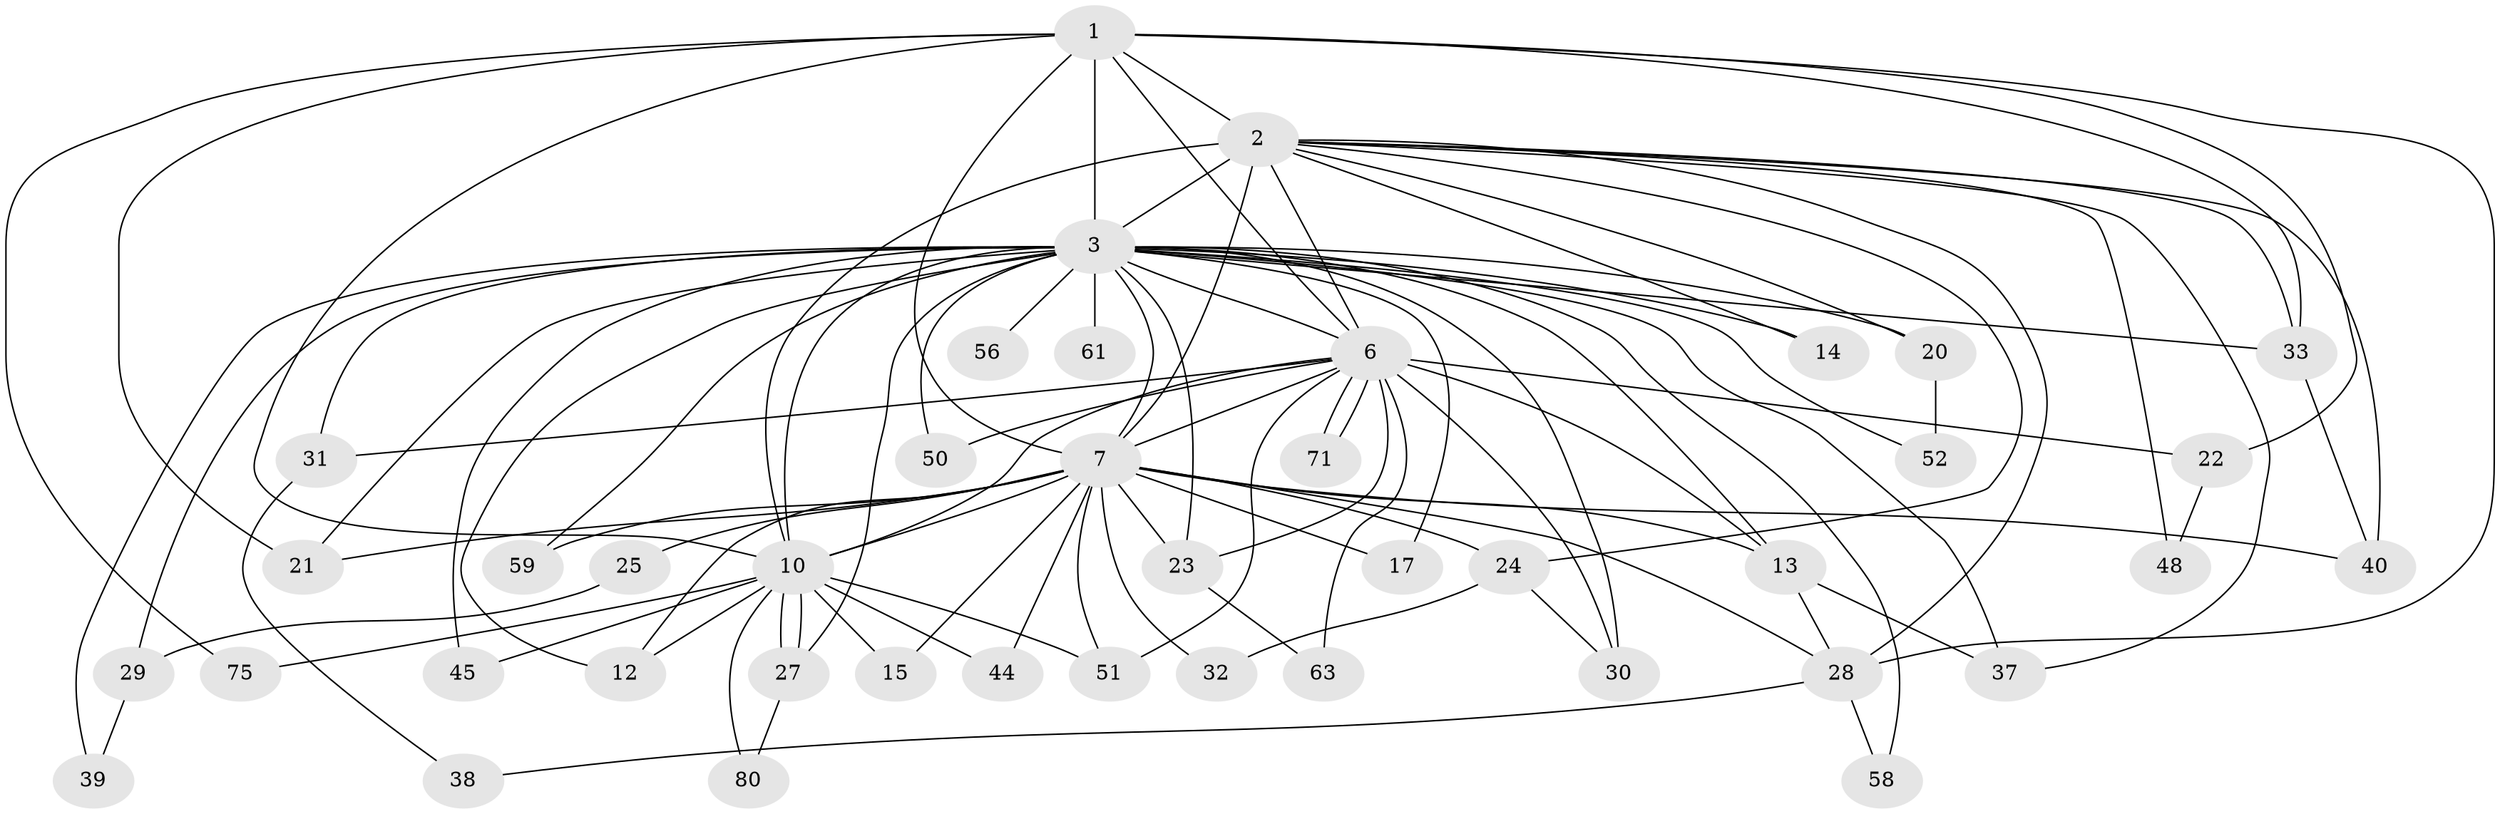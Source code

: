 // original degree distribution, {14: 0.011764705882352941, 22: 0.03529411764705882, 17: 0.011764705882352941, 15: 0.011764705882352941, 13: 0.011764705882352941, 19: 0.011764705882352941, 27: 0.011764705882352941, 24: 0.011764705882352941, 4: 0.08235294117647059, 3: 0.21176470588235294, 6: 0.023529411764705882, 2: 0.5529411764705883, 7: 0.011764705882352941}
// Generated by graph-tools (version 1.1) at 2025/13/03/09/25 04:13:40]
// undirected, 42 vertices, 96 edges
graph export_dot {
graph [start="1"]
  node [color=gray90,style=filled];
  1;
  2 [super="+57+18+78+74+77+66+35+26+41"];
  3 [super="+4+5+47+36"];
  6 [super="+34"];
  7 [super="+76+67+85+42+11+53+8"];
  10 [super="+19+60"];
  12;
  13;
  14;
  15;
  17;
  20;
  21;
  22;
  23 [super="+54+64"];
  24;
  25;
  27;
  28 [super="+73+55"];
  29;
  30 [super="+49"];
  31;
  32;
  33 [super="+62"];
  37 [super="+68"];
  38;
  39;
  40 [super="+69"];
  44;
  45;
  48;
  50;
  51;
  52;
  56;
  58;
  59;
  61;
  63;
  71;
  75;
  80;
  1 -- 2;
  1 -- 3 [weight=4];
  1 -- 6;
  1 -- 7 [weight=2];
  1 -- 10;
  1 -- 21;
  1 -- 22;
  1 -- 28;
  1 -- 33;
  1 -- 75;
  2 -- 3 [weight=5];
  2 -- 6 [weight=2];
  2 -- 7 [weight=4];
  2 -- 10 [weight=4];
  2 -- 14 [weight=2];
  2 -- 24;
  2 -- 33;
  2 -- 48;
  2 -- 37;
  2 -- 40;
  2 -- 20;
  2 -- 28 [weight=2];
  3 -- 6 [weight=4];
  3 -- 7 [weight=10];
  3 -- 10 [weight=6];
  3 -- 21;
  3 -- 23 [weight=2];
  3 -- 29;
  3 -- 50;
  3 -- 61 [weight=2];
  3 -- 45;
  3 -- 58;
  3 -- 12;
  3 -- 13;
  3 -- 14;
  3 -- 17;
  3 -- 20;
  3 -- 27;
  3 -- 30 [weight=2];
  3 -- 31;
  3 -- 37;
  3 -- 39;
  3 -- 52;
  3 -- 56;
  3 -- 59;
  3 -- 33;
  6 -- 7 [weight=3];
  6 -- 10;
  6 -- 13 [weight=2];
  6 -- 22;
  6 -- 31;
  6 -- 50;
  6 -- 51;
  6 -- 63;
  6 -- 71;
  6 -- 71;
  6 -- 23;
  6 -- 30;
  7 -- 10 [weight=4];
  7 -- 25 [weight=2];
  7 -- 32;
  7 -- 40 [weight=2];
  7 -- 44;
  7 -- 59 [weight=3];
  7 -- 51;
  7 -- 21;
  7 -- 17;
  7 -- 28;
  7 -- 12;
  7 -- 13;
  7 -- 15;
  7 -- 24;
  7 -- 23;
  10 -- 12;
  10 -- 15;
  10 -- 27;
  10 -- 27;
  10 -- 44;
  10 -- 51;
  10 -- 75;
  10 -- 80;
  10 -- 45;
  13 -- 37;
  13 -- 28;
  20 -- 52;
  22 -- 48;
  23 -- 63;
  24 -- 30;
  24 -- 32;
  25 -- 29;
  27 -- 80;
  28 -- 38;
  28 -- 58;
  29 -- 39;
  31 -- 38;
  33 -- 40;
}
